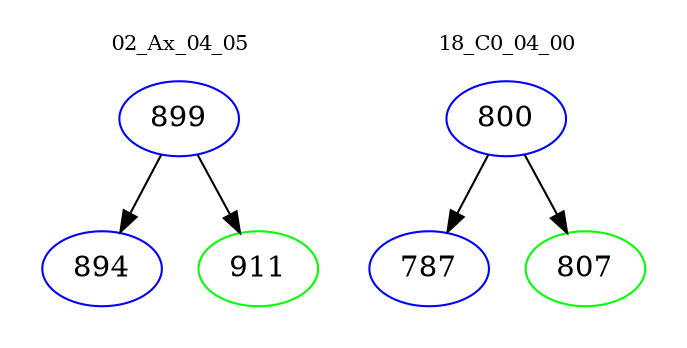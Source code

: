 digraph{
subgraph cluster_0 {
color = white
label = "02_Ax_04_05";
fontsize=10;
T0_899 [label="899", color="blue"]
T0_899 -> T0_894 [color="black"]
T0_894 [label="894", color="blue"]
T0_899 -> T0_911 [color="black"]
T0_911 [label="911", color="green"]
}
subgraph cluster_1 {
color = white
label = "18_C0_04_00";
fontsize=10;
T1_800 [label="800", color="blue"]
T1_800 -> T1_787 [color="black"]
T1_787 [label="787", color="blue"]
T1_800 -> T1_807 [color="black"]
T1_807 [label="807", color="green"]
}
}
